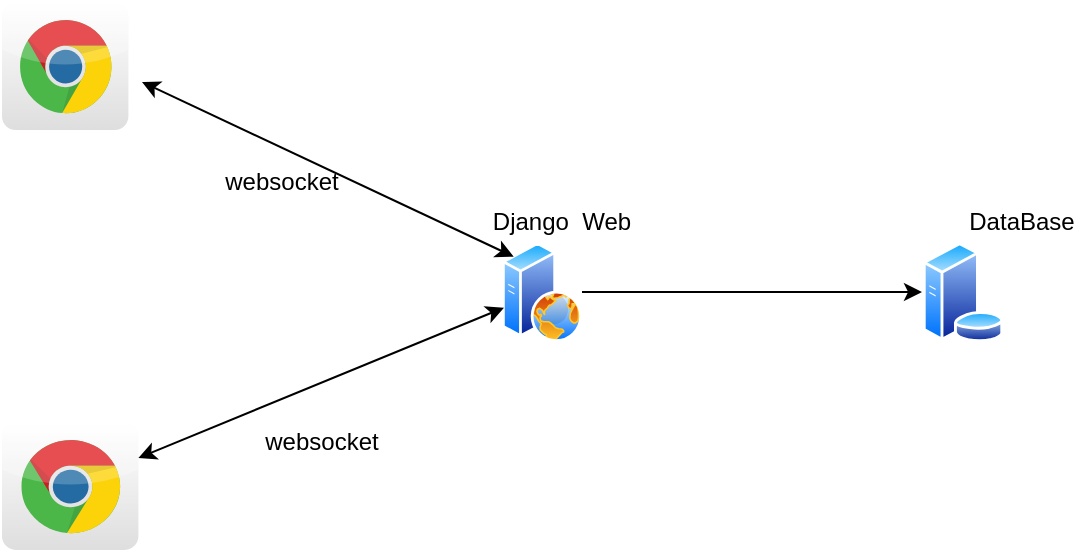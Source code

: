 <mxfile version="13.9.9" type="device"><diagram name="Page-1" id="12e1b939-464a-85fe-373e-61e167be1490"><mxGraphModel dx="1422" dy="822" grid="1" gridSize="10" guides="1" tooltips="1" connect="1" arrows="1" fold="1" page="1" pageScale="1.5" pageWidth="1169" pageHeight="826" background="#ffffff" math="0" shadow="0"><root><mxCell id="0"/><mxCell id="1" parent="0"/><mxCell id="yRco7EuUaIopdsGSCzme-2" value="" style="dashed=0;outlineConnect=0;html=1;align=center;labelPosition=center;verticalLabelPosition=bottom;verticalAlign=top;shape=mxgraph.webicons.chrome;gradientColor=#DFDEDE" parent="1" vertex="1"><mxGeometry x="310" y="120" width="63.2" height="64" as="geometry"/></mxCell><mxCell id="yRco7EuUaIopdsGSCzme-3" value="" style="dashed=0;outlineConnect=0;html=1;align=center;labelPosition=center;verticalLabelPosition=bottom;verticalAlign=top;shape=mxgraph.webicons.chrome;gradientColor=#DFDEDE" parent="1" vertex="1"><mxGeometry x="310" y="330" width="68.2" height="64" as="geometry"/></mxCell><mxCell id="yRco7EuUaIopdsGSCzme-10" style="edgeStyle=orthogonalEdgeStyle;curved=1;rounded=0;orthogonalLoop=1;jettySize=auto;html=1;" parent="1" source="yRco7EuUaIopdsGSCzme-4" target="yRco7EuUaIopdsGSCzme-5" edge="1"><mxGeometry relative="1" as="geometry"/></mxCell><mxCell id="yRco7EuUaIopdsGSCzme-4" value="" style="aspect=fixed;perimeter=ellipsePerimeter;html=1;align=center;shadow=0;dashed=0;spacingTop=3;image;image=img/lib/active_directory/web_server.svg;" parent="1" vertex="1"><mxGeometry x="560" y="240" width="40" height="50" as="geometry"/></mxCell><mxCell id="yRco7EuUaIopdsGSCzme-5" value="" style="aspect=fixed;perimeter=ellipsePerimeter;html=1;align=center;shadow=0;dashed=0;spacingTop=3;image;image=img/lib/active_directory/database_server.svg;" parent="1" vertex="1"><mxGeometry x="770" y="240" width="41" height="50" as="geometry"/></mxCell><mxCell id="yRco7EuUaIopdsGSCzme-11" value="" style="endArrow=classic;startArrow=classic;html=1;" parent="1" source="yRco7EuUaIopdsGSCzme-3" target="yRco7EuUaIopdsGSCzme-4" edge="1"><mxGeometry width="50" height="50" relative="1" as="geometry"><mxPoint x="700" y="450" as="sourcePoint"/><mxPoint x="750" y="400" as="targetPoint"/><Array as="points"/></mxGeometry></mxCell><mxCell id="yRco7EuUaIopdsGSCzme-12" value="" style="endArrow=classic;startArrow=classic;html=1;entryX=0;entryY=0;entryDx=0;entryDy=0;" parent="1" target="yRco7EuUaIopdsGSCzme-4" edge="1"><mxGeometry width="50" height="50" relative="1" as="geometry"><mxPoint x="380" y="160" as="sourcePoint"/><mxPoint x="440" y="90" as="targetPoint"/></mxGeometry></mxCell><mxCell id="yRco7EuUaIopdsGSCzme-13" value="websocket" style="text;html=1;strokeColor=none;fillColor=none;align=center;verticalAlign=middle;whiteSpace=wrap;rounded=0;" parent="1" vertex="1"><mxGeometry x="410" y="200" width="80" height="20" as="geometry"/></mxCell><mxCell id="yRco7EuUaIopdsGSCzme-16" value="Django&amp;nbsp; Web" style="text;html=1;strokeColor=none;fillColor=none;align=center;verticalAlign=middle;whiteSpace=wrap;rounded=0;" parent="1" vertex="1"><mxGeometry x="550" y="220" width="80" height="20" as="geometry"/></mxCell><mxCell id="yRco7EuUaIopdsGSCzme-17" value="DataBase" style="text;html=1;strokeColor=none;fillColor=none;align=center;verticalAlign=middle;whiteSpace=wrap;rounded=0;" parent="1" vertex="1"><mxGeometry x="790" y="220" width="60" height="20" as="geometry"/></mxCell><mxCell id="-rW-dE6u69Zfby2MXVHp-1" value="websocket" style="text;html=1;strokeColor=none;fillColor=none;align=center;verticalAlign=middle;whiteSpace=wrap;rounded=0;" vertex="1" parent="1"><mxGeometry x="430" y="330" width="80" height="20" as="geometry"/></mxCell></root></mxGraphModel></diagram></mxfile>